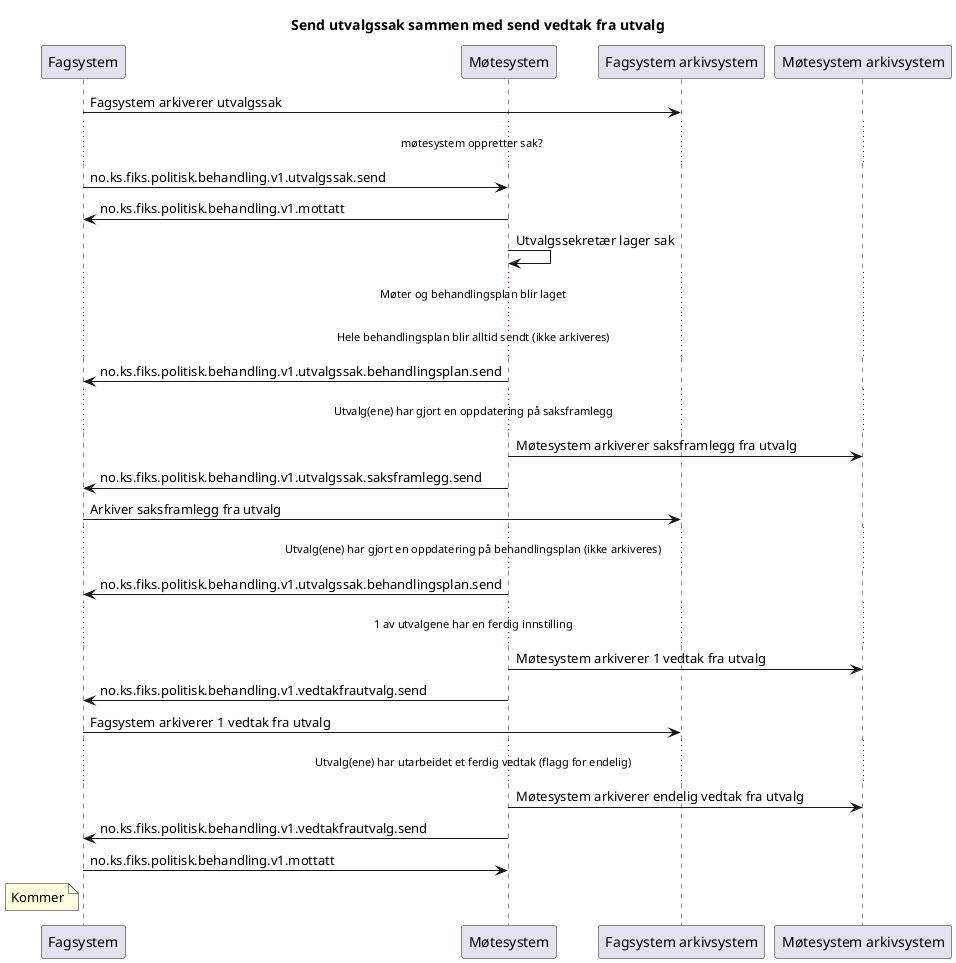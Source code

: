 @startuml
title "Send utvalgssak sammen med send vedtak fra utvalg"


participant Fagsystem as "Fagsystem"
participant Møtesystem as "Møtesystem"
participant Arkivsystem as "Fagsystem arkivsystem"
participant Arkivsystem2 as "Møtesystem arkivsystem"

Fagsystem -> Arkivsystem : Fagsystem arkiverer utvalgssak

...møtesystem oppretter sak? ...

Fagsystem -> Møtesystem : no.ks.fiks.politisk.behandling.v1.utvalgssak.send
Fagsystem <- Møtesystem : no.ks.fiks.politisk.behandling.v1.mottatt

Møtesystem -> Møtesystem : Utvalgssekretær lager sak
...Møter og behandlingsplan blir laget...
...Hele behandlingsplan blir alltid sendt (ikke arkiveres)...

Fagsystem <- Møtesystem : no.ks.fiks.politisk.behandling.v1.utvalgssak.behandlingsplan.send

...Utvalg(ene) har gjort en oppdatering på saksframlegg...

Møtesystem -> Arkivsystem2 : Møtesystem arkiverer saksframlegg fra utvalg
Fagsystem <- Møtesystem : no.ks.fiks.politisk.behandling.v1.utvalgssak.saksframlegg.send
Fagsystem -> Arkivsystem : Arkiver saksframlegg fra utvalg


...Utvalg(ene) har gjort en oppdatering på behandlingsplan (ikke arkiveres)...

Fagsystem <- Møtesystem : no.ks.fiks.politisk.behandling.v1.utvalgssak.behandlingsplan.send

...1 av utvalgene har en ferdig innstilling...

Møtesystem -> Arkivsystem2 : Møtesystem arkiverer 1 vedtak fra utvalg
Møtesystem -> Fagsystem : no.ks.fiks.politisk.behandling.v1.vedtakfrautvalg.send
Fagsystem -> Arkivsystem : Fagsystem arkiverer 1 vedtak fra utvalg


...Utvalg(ene) har utarbeidet et ferdig vedtak (flagg for endelig)...

Møtesystem -> Arkivsystem2 : Møtesystem arkiverer endelig vedtak fra utvalg
Møtesystem -> Fagsystem : no.ks.fiks.politisk.behandling.v1.vedtakfrautvalg.send
Møtesystem <- Fagsystem : no.ks.fiks.politisk.behandling.v1.mottatt

note left of Fagsystem
Kommer
end note

@enduml